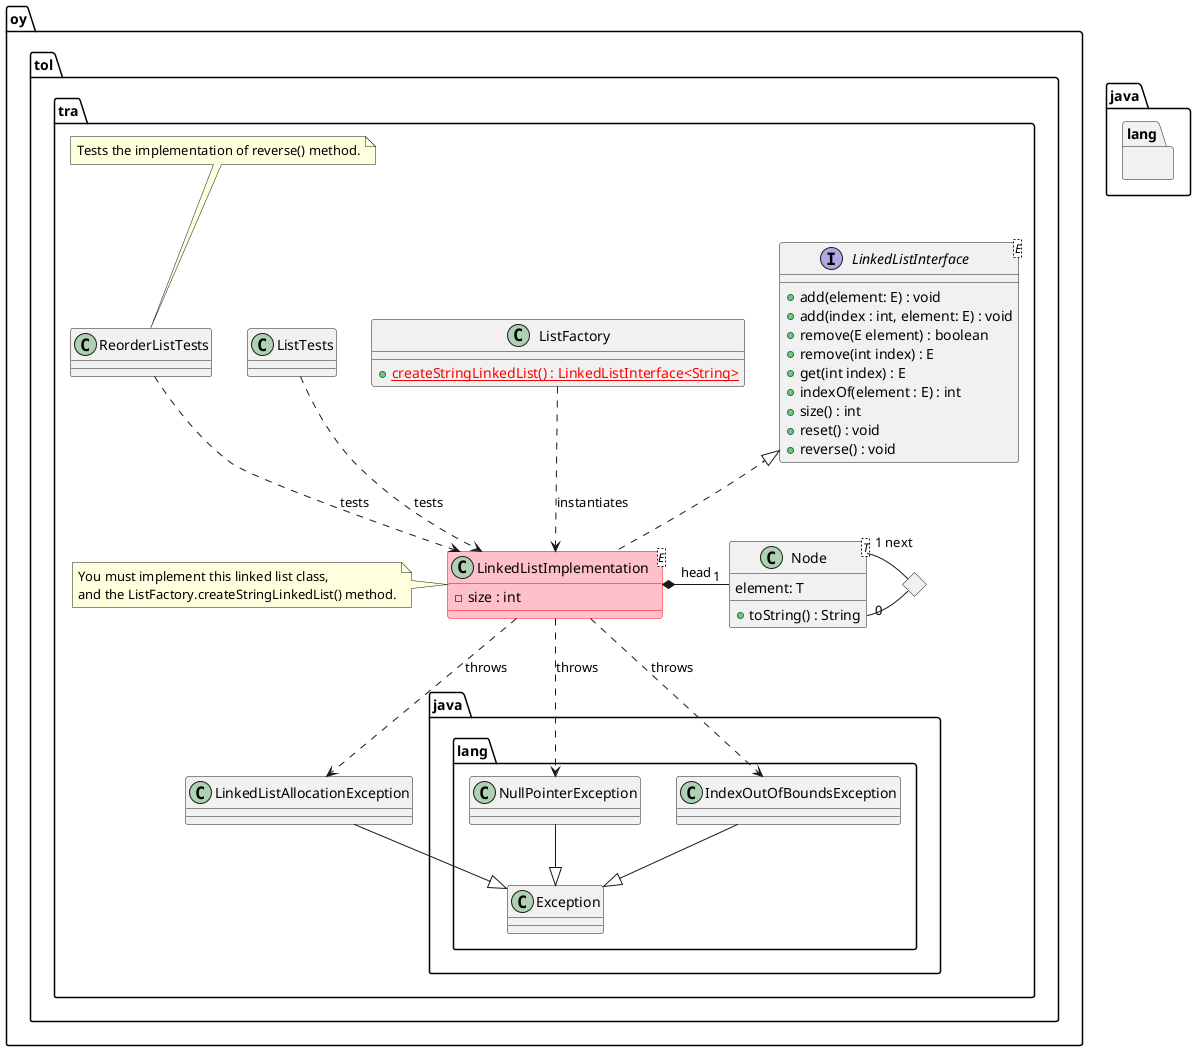 @startuml
package oy.tol.tra {
  interface LinkedListInterface<E> {
    +add(element: E) : void 
    +add(index : int, element: E) : void
    +remove(E element) : boolean
    +remove(int index) : E
    +get(int index) : E
    +indexOf(element : E) : int
    +size() : int
    +reset() : void
    +reverse() : void
  }
  class ListFactory {
    +<color:Red>{static}createStringLinkedList() : LinkedListInterface<String></color>
  }
  class LinkedListImplementation<E> {
    -size : int
  }
  class LinkedListImplementation implements LinkedListInterface

  class LinkedListImplementation #pink;line:red
  note left of LinkedListImplementation 
    You must implement this linked list class,
    and the ListFactory.createStringLinkedList() method.
  end note 

  class Node<T> {
    element: T
    +toString() : String
  }
  LinkedListImplementation *- "1" Node : head
  together {
    <> diamond
    diamond - "0" Node
    diamond - "1 next" Node
  }

  ListFactory ..> LinkedListImplementation : instantiates

  LinkedListAllocationException --|> java.lang.Exception

  LinkedListImplementation ..> java.lang.NullPointerException : throws
  LinkedListImplementation ..> java.lang.IndexOutOfBoundsException : throws
  LinkedListImplementation ..> LinkedListAllocationException : throws

  ListTests ..> LinkedListImplementation : tests
  ReorderListTests ..> LinkedListImplementation : tests
  note top of ReorderListTests  
    Tests the implementation of reverse() method.
  end note
}
package java.lang {
  IndexOutOfBoundsException --|> Exception
  NullPointerException --|> Exception
}
@enduml
